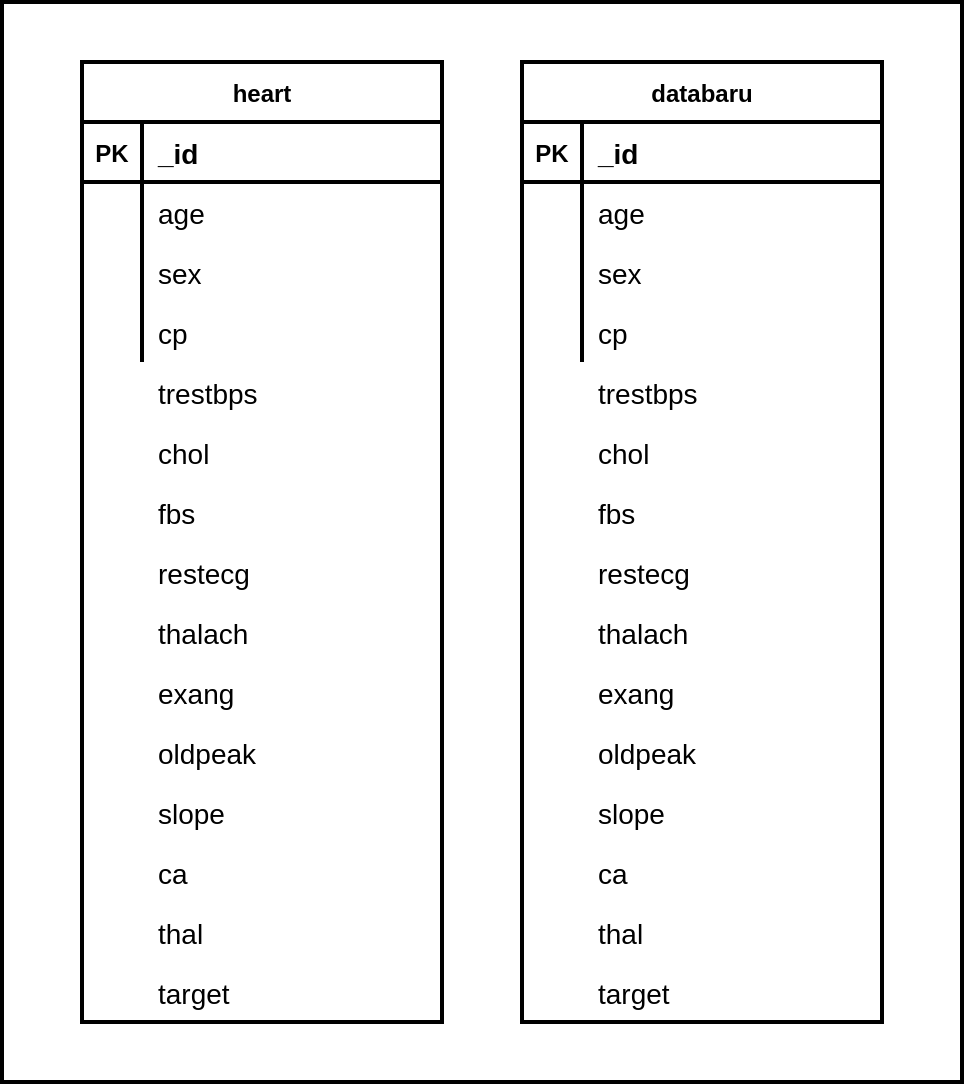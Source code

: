 <mxfile version="15.3.0" type="device"><diagram id="FNz3fwEzmYywbAofHv1s" name="Page-1"><mxGraphModel dx="1365" dy="761" grid="1" gridSize="10" guides="1" tooltips="1" connect="1" arrows="1" fold="1" page="1" pageScale="1" pageWidth="850" pageHeight="1100" math="0" shadow="0"><root><mxCell id="0"/><mxCell id="1" parent="0"/><mxCell id="CtMN6abPot35sDA_1cWi-55" value="" style="group" vertex="1" connectable="0" parent="1"><mxGeometry x="120" y="160" width="480" height="540" as="geometry"/></mxCell><mxCell id="CtMN6abPot35sDA_1cWi-54" value="" style="rounded=0;whiteSpace=wrap;html=1;fontSize=14;strokeWidth=2;" vertex="1" parent="CtMN6abPot35sDA_1cWi-55"><mxGeometry width="480" height="540" as="geometry"/></mxCell><mxCell id="CtMN6abPot35sDA_1cWi-51" value="" style="group" vertex="1" connectable="0" parent="CtMN6abPot35sDA_1cWi-55"><mxGeometry x="40" y="30" width="400" height="480" as="geometry"/></mxCell><mxCell id="CtMN6abPot35sDA_1cWi-25" value="" style="group" vertex="1" connectable="0" parent="CtMN6abPot35sDA_1cWi-51"><mxGeometry width="180" height="480" as="geometry"/></mxCell><mxCell id="CtMN6abPot35sDA_1cWi-1" value="heart" style="shape=table;startSize=30;container=1;collapsible=1;childLayout=tableLayout;fixedRows=1;rowLines=0;fontStyle=1;align=center;resizeLast=1;strokeWidth=2;" vertex="1" parent="CtMN6abPot35sDA_1cWi-25"><mxGeometry width="180" height="480" as="geometry"/></mxCell><mxCell id="CtMN6abPot35sDA_1cWi-2" value="" style="shape=partialRectangle;collapsible=0;dropTarget=0;pointerEvents=0;fillColor=none;top=0;left=0;bottom=1;right=0;points=[[0,0.5],[1,0.5]];portConstraint=eastwest;strokeWidth=2;" vertex="1" parent="CtMN6abPot35sDA_1cWi-1"><mxGeometry y="30" width="180" height="30" as="geometry"/></mxCell><mxCell id="CtMN6abPot35sDA_1cWi-3" value="PK" style="shape=partialRectangle;connectable=0;fillColor=none;top=0;left=0;bottom=0;right=0;fontStyle=1;overflow=hidden;strokeWidth=2;" vertex="1" parent="CtMN6abPot35sDA_1cWi-2"><mxGeometry width="30" height="30" as="geometry"><mxRectangle width="30" height="30" as="alternateBounds"/></mxGeometry></mxCell><mxCell id="CtMN6abPot35sDA_1cWi-4" value="_id" style="shape=partialRectangle;connectable=0;fillColor=none;top=0;left=0;bottom=0;right=0;align=left;spacingLeft=6;fontStyle=1;overflow=hidden;strokeWidth=2;fontSize=14;" vertex="1" parent="CtMN6abPot35sDA_1cWi-2"><mxGeometry x="30" width="150" height="30" as="geometry"><mxRectangle width="150" height="30" as="alternateBounds"/></mxGeometry></mxCell><mxCell id="CtMN6abPot35sDA_1cWi-5" value="" style="shape=partialRectangle;collapsible=0;dropTarget=0;pointerEvents=0;fillColor=none;top=0;left=0;bottom=0;right=0;points=[[0,0.5],[1,0.5]];portConstraint=eastwest;strokeWidth=2;" vertex="1" parent="CtMN6abPot35sDA_1cWi-1"><mxGeometry y="60" width="180" height="30" as="geometry"/></mxCell><mxCell id="CtMN6abPot35sDA_1cWi-6" value="" style="shape=partialRectangle;connectable=0;fillColor=none;top=0;left=0;bottom=0;right=0;editable=1;overflow=hidden;strokeWidth=2;" vertex="1" parent="CtMN6abPot35sDA_1cWi-5"><mxGeometry width="30" height="30" as="geometry"><mxRectangle width="30" height="30" as="alternateBounds"/></mxGeometry></mxCell><mxCell id="CtMN6abPot35sDA_1cWi-7" value="age" style="shape=partialRectangle;connectable=0;fillColor=none;top=0;left=0;bottom=0;right=0;align=left;spacingLeft=6;overflow=hidden;strokeWidth=2;fontSize=14;" vertex="1" parent="CtMN6abPot35sDA_1cWi-5"><mxGeometry x="30" width="150" height="30" as="geometry"><mxRectangle width="150" height="30" as="alternateBounds"/></mxGeometry></mxCell><mxCell id="CtMN6abPot35sDA_1cWi-8" value="" style="shape=partialRectangle;collapsible=0;dropTarget=0;pointerEvents=0;fillColor=none;top=0;left=0;bottom=0;right=0;points=[[0,0.5],[1,0.5]];portConstraint=eastwest;strokeWidth=2;" vertex="1" parent="CtMN6abPot35sDA_1cWi-1"><mxGeometry y="90" width="180" height="30" as="geometry"/></mxCell><mxCell id="CtMN6abPot35sDA_1cWi-9" value="" style="shape=partialRectangle;connectable=0;fillColor=none;top=0;left=0;bottom=0;right=0;editable=1;overflow=hidden;strokeWidth=2;" vertex="1" parent="CtMN6abPot35sDA_1cWi-8"><mxGeometry width="30" height="30" as="geometry"><mxRectangle width="30" height="30" as="alternateBounds"/></mxGeometry></mxCell><mxCell id="CtMN6abPot35sDA_1cWi-10" value="sex" style="shape=partialRectangle;connectable=0;fillColor=none;top=0;left=0;bottom=0;right=0;align=left;spacingLeft=6;overflow=hidden;strokeWidth=2;fontSize=14;" vertex="1" parent="CtMN6abPot35sDA_1cWi-8"><mxGeometry x="30" width="150" height="30" as="geometry"><mxRectangle width="150" height="30" as="alternateBounds"/></mxGeometry></mxCell><mxCell id="CtMN6abPot35sDA_1cWi-11" value="" style="shape=partialRectangle;collapsible=0;dropTarget=0;pointerEvents=0;fillColor=none;top=0;left=0;bottom=0;right=0;points=[[0,0.5],[1,0.5]];portConstraint=eastwest;strokeWidth=2;" vertex="1" parent="CtMN6abPot35sDA_1cWi-1"><mxGeometry y="120" width="180" height="30" as="geometry"/></mxCell><mxCell id="CtMN6abPot35sDA_1cWi-12" value="" style="shape=partialRectangle;connectable=0;fillColor=none;top=0;left=0;bottom=0;right=0;editable=1;overflow=hidden;strokeWidth=2;" vertex="1" parent="CtMN6abPot35sDA_1cWi-11"><mxGeometry width="30" height="30" as="geometry"><mxRectangle width="30" height="30" as="alternateBounds"/></mxGeometry></mxCell><mxCell id="CtMN6abPot35sDA_1cWi-13" value="cp" style="shape=partialRectangle;connectable=0;fillColor=none;top=0;left=0;bottom=0;right=0;align=left;spacingLeft=6;overflow=hidden;strokeWidth=2;fontSize=14;" vertex="1" parent="CtMN6abPot35sDA_1cWi-11"><mxGeometry x="30" width="150" height="30" as="geometry"><mxRectangle width="150" height="30" as="alternateBounds"/></mxGeometry></mxCell><mxCell id="CtMN6abPot35sDA_1cWi-14" value="trestbps" style="shape=partialRectangle;connectable=0;fillColor=none;top=0;left=0;bottom=0;right=0;align=left;spacingLeft=6;overflow=hidden;strokeWidth=2;fontSize=14;" vertex="1" parent="CtMN6abPot35sDA_1cWi-25"><mxGeometry x="30" y="150" width="150" height="30" as="geometry"><mxRectangle width="150" height="30" as="alternateBounds"/></mxGeometry></mxCell><mxCell id="CtMN6abPot35sDA_1cWi-15" value="chol" style="shape=partialRectangle;connectable=0;fillColor=none;top=0;left=0;bottom=0;right=0;align=left;spacingLeft=6;overflow=hidden;strokeWidth=2;fontSize=14;" vertex="1" parent="CtMN6abPot35sDA_1cWi-25"><mxGeometry x="30" y="180" width="150" height="30" as="geometry"><mxRectangle width="150" height="30" as="alternateBounds"/></mxGeometry></mxCell><mxCell id="CtMN6abPot35sDA_1cWi-16" value="fbs" style="shape=partialRectangle;connectable=0;fillColor=none;top=0;left=0;bottom=0;right=0;align=left;spacingLeft=6;overflow=hidden;strokeWidth=2;fontSize=14;" vertex="1" parent="CtMN6abPot35sDA_1cWi-25"><mxGeometry x="30" y="210" width="150" height="30" as="geometry"><mxRectangle width="150" height="30" as="alternateBounds"/></mxGeometry></mxCell><mxCell id="CtMN6abPot35sDA_1cWi-17" value="restecg" style="shape=partialRectangle;connectable=0;fillColor=none;top=0;left=0;bottom=0;right=0;align=left;spacingLeft=6;overflow=hidden;strokeWidth=2;fontSize=14;" vertex="1" parent="CtMN6abPot35sDA_1cWi-25"><mxGeometry x="30" y="240" width="150" height="30" as="geometry"><mxRectangle width="150" height="30" as="alternateBounds"/></mxGeometry></mxCell><mxCell id="CtMN6abPot35sDA_1cWi-18" value="thalach" style="shape=partialRectangle;connectable=0;fillColor=none;top=0;left=0;bottom=0;right=0;align=left;spacingLeft=6;overflow=hidden;strokeWidth=2;fontSize=14;" vertex="1" parent="CtMN6abPot35sDA_1cWi-25"><mxGeometry x="30" y="270" width="150" height="30" as="geometry"><mxRectangle width="150" height="30" as="alternateBounds"/></mxGeometry></mxCell><mxCell id="CtMN6abPot35sDA_1cWi-19" value="exang" style="shape=partialRectangle;connectable=0;fillColor=none;top=0;left=0;bottom=0;right=0;align=left;spacingLeft=6;overflow=hidden;strokeWidth=2;fontSize=14;" vertex="1" parent="CtMN6abPot35sDA_1cWi-25"><mxGeometry x="30" y="300" width="150" height="30" as="geometry"><mxRectangle width="150" height="30" as="alternateBounds"/></mxGeometry></mxCell><mxCell id="CtMN6abPot35sDA_1cWi-20" value="oldpeak" style="shape=partialRectangle;connectable=0;fillColor=none;top=0;left=0;bottom=0;right=0;align=left;spacingLeft=6;overflow=hidden;strokeWidth=2;fontSize=14;" vertex="1" parent="CtMN6abPot35sDA_1cWi-25"><mxGeometry x="30" y="330" width="150" height="30" as="geometry"><mxRectangle width="150" height="30" as="alternateBounds"/></mxGeometry></mxCell><mxCell id="CtMN6abPot35sDA_1cWi-21" value="slope" style="shape=partialRectangle;connectable=0;fillColor=none;top=0;left=0;bottom=0;right=0;align=left;spacingLeft=6;overflow=hidden;strokeWidth=2;fontSize=14;" vertex="1" parent="CtMN6abPot35sDA_1cWi-25"><mxGeometry x="30" y="360" width="150" height="30" as="geometry"><mxRectangle width="150" height="30" as="alternateBounds"/></mxGeometry></mxCell><mxCell id="CtMN6abPot35sDA_1cWi-22" value="ca" style="shape=partialRectangle;connectable=0;fillColor=none;top=0;left=0;bottom=0;right=0;align=left;spacingLeft=6;overflow=hidden;strokeWidth=2;fontSize=14;" vertex="1" parent="CtMN6abPot35sDA_1cWi-25"><mxGeometry x="30" y="390" width="150" height="30" as="geometry"><mxRectangle width="150" height="30" as="alternateBounds"/></mxGeometry></mxCell><mxCell id="CtMN6abPot35sDA_1cWi-23" value="thal" style="shape=partialRectangle;connectable=0;fillColor=none;top=0;left=0;bottom=0;right=0;align=left;spacingLeft=6;overflow=hidden;strokeWidth=2;fontSize=14;" vertex="1" parent="CtMN6abPot35sDA_1cWi-25"><mxGeometry x="30" y="420" width="150" height="30" as="geometry"><mxRectangle width="150" height="30" as="alternateBounds"/></mxGeometry></mxCell><mxCell id="CtMN6abPot35sDA_1cWi-24" value="target" style="shape=partialRectangle;connectable=0;fillColor=none;top=0;left=0;bottom=0;right=0;align=left;spacingLeft=6;overflow=hidden;strokeWidth=2;fontSize=14;" vertex="1" parent="CtMN6abPot35sDA_1cWi-25"><mxGeometry x="30" y="450" width="150" height="30" as="geometry"><mxRectangle width="150" height="30" as="alternateBounds"/></mxGeometry></mxCell><mxCell id="CtMN6abPot35sDA_1cWi-27" value="databaru" style="shape=table;startSize=30;container=1;collapsible=1;childLayout=tableLayout;fixedRows=1;rowLines=0;fontStyle=1;align=center;resizeLast=1;strokeWidth=2;" vertex="1" parent="CtMN6abPot35sDA_1cWi-51"><mxGeometry x="220" width="180" height="480" as="geometry"/></mxCell><mxCell id="CtMN6abPot35sDA_1cWi-28" value="" style="shape=partialRectangle;collapsible=0;dropTarget=0;pointerEvents=0;fillColor=none;top=0;left=0;bottom=1;right=0;points=[[0,0.5],[1,0.5]];portConstraint=eastwest;strokeWidth=2;" vertex="1" parent="CtMN6abPot35sDA_1cWi-27"><mxGeometry y="30" width="180" height="30" as="geometry"/></mxCell><mxCell id="CtMN6abPot35sDA_1cWi-29" value="PK" style="shape=partialRectangle;connectable=0;fillColor=none;top=0;left=0;bottom=0;right=0;fontStyle=1;overflow=hidden;strokeWidth=2;" vertex="1" parent="CtMN6abPot35sDA_1cWi-28"><mxGeometry width="30" height="30" as="geometry"><mxRectangle width="30" height="30" as="alternateBounds"/></mxGeometry></mxCell><mxCell id="CtMN6abPot35sDA_1cWi-30" value="_id" style="shape=partialRectangle;connectable=0;fillColor=none;top=0;left=0;bottom=0;right=0;align=left;spacingLeft=6;fontStyle=1;overflow=hidden;strokeWidth=2;fontSize=14;" vertex="1" parent="CtMN6abPot35sDA_1cWi-28"><mxGeometry x="30" width="150" height="30" as="geometry"><mxRectangle width="150" height="30" as="alternateBounds"/></mxGeometry></mxCell><mxCell id="CtMN6abPot35sDA_1cWi-31" value="" style="shape=partialRectangle;collapsible=0;dropTarget=0;pointerEvents=0;fillColor=none;top=0;left=0;bottom=0;right=0;points=[[0,0.5],[1,0.5]];portConstraint=eastwest;strokeWidth=2;" vertex="1" parent="CtMN6abPot35sDA_1cWi-27"><mxGeometry y="60" width="180" height="30" as="geometry"/></mxCell><mxCell id="CtMN6abPot35sDA_1cWi-32" value="" style="shape=partialRectangle;connectable=0;fillColor=none;top=0;left=0;bottom=0;right=0;editable=1;overflow=hidden;strokeWidth=2;" vertex="1" parent="CtMN6abPot35sDA_1cWi-31"><mxGeometry width="30" height="30" as="geometry"><mxRectangle width="30" height="30" as="alternateBounds"/></mxGeometry></mxCell><mxCell id="CtMN6abPot35sDA_1cWi-33" value="age" style="shape=partialRectangle;connectable=0;fillColor=none;top=0;left=0;bottom=0;right=0;align=left;spacingLeft=6;overflow=hidden;strokeWidth=2;fontSize=14;" vertex="1" parent="CtMN6abPot35sDA_1cWi-31"><mxGeometry x="30" width="150" height="30" as="geometry"><mxRectangle width="150" height="30" as="alternateBounds"/></mxGeometry></mxCell><mxCell id="CtMN6abPot35sDA_1cWi-34" value="" style="shape=partialRectangle;collapsible=0;dropTarget=0;pointerEvents=0;fillColor=none;top=0;left=0;bottom=0;right=0;points=[[0,0.5],[1,0.5]];portConstraint=eastwest;strokeWidth=2;" vertex="1" parent="CtMN6abPot35sDA_1cWi-27"><mxGeometry y="90" width="180" height="30" as="geometry"/></mxCell><mxCell id="CtMN6abPot35sDA_1cWi-35" value="" style="shape=partialRectangle;connectable=0;fillColor=none;top=0;left=0;bottom=0;right=0;editable=1;overflow=hidden;strokeWidth=2;" vertex="1" parent="CtMN6abPot35sDA_1cWi-34"><mxGeometry width="30" height="30" as="geometry"><mxRectangle width="30" height="30" as="alternateBounds"/></mxGeometry></mxCell><mxCell id="CtMN6abPot35sDA_1cWi-36" value="sex" style="shape=partialRectangle;connectable=0;fillColor=none;top=0;left=0;bottom=0;right=0;align=left;spacingLeft=6;overflow=hidden;strokeWidth=2;fontSize=14;" vertex="1" parent="CtMN6abPot35sDA_1cWi-34"><mxGeometry x="30" width="150" height="30" as="geometry"><mxRectangle width="150" height="30" as="alternateBounds"/></mxGeometry></mxCell><mxCell id="CtMN6abPot35sDA_1cWi-37" value="" style="shape=partialRectangle;collapsible=0;dropTarget=0;pointerEvents=0;fillColor=none;top=0;left=0;bottom=0;right=0;points=[[0,0.5],[1,0.5]];portConstraint=eastwest;strokeWidth=2;" vertex="1" parent="CtMN6abPot35sDA_1cWi-27"><mxGeometry y="120" width="180" height="30" as="geometry"/></mxCell><mxCell id="CtMN6abPot35sDA_1cWi-38" value="" style="shape=partialRectangle;connectable=0;fillColor=none;top=0;left=0;bottom=0;right=0;editable=1;overflow=hidden;strokeWidth=2;" vertex="1" parent="CtMN6abPot35sDA_1cWi-37"><mxGeometry width="30" height="30" as="geometry"><mxRectangle width="30" height="30" as="alternateBounds"/></mxGeometry></mxCell><mxCell id="CtMN6abPot35sDA_1cWi-39" value="cp" style="shape=partialRectangle;connectable=0;fillColor=none;top=0;left=0;bottom=0;right=0;align=left;spacingLeft=6;overflow=hidden;strokeWidth=2;fontSize=14;" vertex="1" parent="CtMN6abPot35sDA_1cWi-37"><mxGeometry x="30" width="150" height="30" as="geometry"><mxRectangle width="150" height="30" as="alternateBounds"/></mxGeometry></mxCell><mxCell id="CtMN6abPot35sDA_1cWi-40" value="trestbps" style="shape=partialRectangle;connectable=0;fillColor=none;top=0;left=0;bottom=0;right=0;align=left;spacingLeft=6;overflow=hidden;strokeWidth=2;fontSize=14;" vertex="1" parent="CtMN6abPot35sDA_1cWi-51"><mxGeometry x="250" y="150" width="150" height="30" as="geometry"><mxRectangle width="150" height="30" as="alternateBounds"/></mxGeometry></mxCell><mxCell id="CtMN6abPot35sDA_1cWi-41" value="chol" style="shape=partialRectangle;connectable=0;fillColor=none;top=0;left=0;bottom=0;right=0;align=left;spacingLeft=6;overflow=hidden;strokeWidth=2;fontSize=14;" vertex="1" parent="CtMN6abPot35sDA_1cWi-51"><mxGeometry x="250" y="180" width="150" height="30" as="geometry"><mxRectangle width="150" height="30" as="alternateBounds"/></mxGeometry></mxCell><mxCell id="CtMN6abPot35sDA_1cWi-42" value="fbs" style="shape=partialRectangle;connectable=0;fillColor=none;top=0;left=0;bottom=0;right=0;align=left;spacingLeft=6;overflow=hidden;strokeWidth=2;fontSize=14;" vertex="1" parent="CtMN6abPot35sDA_1cWi-51"><mxGeometry x="250" y="210" width="150" height="30" as="geometry"><mxRectangle width="150" height="30" as="alternateBounds"/></mxGeometry></mxCell><mxCell id="CtMN6abPot35sDA_1cWi-43" value="restecg" style="shape=partialRectangle;connectable=0;fillColor=none;top=0;left=0;bottom=0;right=0;align=left;spacingLeft=6;overflow=hidden;strokeWidth=2;fontSize=14;" vertex="1" parent="CtMN6abPot35sDA_1cWi-51"><mxGeometry x="250" y="240" width="150" height="30" as="geometry"><mxRectangle width="150" height="30" as="alternateBounds"/></mxGeometry></mxCell><mxCell id="CtMN6abPot35sDA_1cWi-44" value="thalach" style="shape=partialRectangle;connectable=0;fillColor=none;top=0;left=0;bottom=0;right=0;align=left;spacingLeft=6;overflow=hidden;strokeWidth=2;fontSize=14;" vertex="1" parent="CtMN6abPot35sDA_1cWi-51"><mxGeometry x="250" y="270" width="150" height="30" as="geometry"><mxRectangle width="150" height="30" as="alternateBounds"/></mxGeometry></mxCell><mxCell id="CtMN6abPot35sDA_1cWi-45" value="exang" style="shape=partialRectangle;connectable=0;fillColor=none;top=0;left=0;bottom=0;right=0;align=left;spacingLeft=6;overflow=hidden;strokeWidth=2;fontSize=14;" vertex="1" parent="CtMN6abPot35sDA_1cWi-51"><mxGeometry x="250" y="300" width="150" height="30" as="geometry"><mxRectangle width="150" height="30" as="alternateBounds"/></mxGeometry></mxCell><mxCell id="CtMN6abPot35sDA_1cWi-46" value="oldpeak" style="shape=partialRectangle;connectable=0;fillColor=none;top=0;left=0;bottom=0;right=0;align=left;spacingLeft=6;overflow=hidden;strokeWidth=2;fontSize=14;" vertex="1" parent="CtMN6abPot35sDA_1cWi-51"><mxGeometry x="250" y="330" width="150" height="30" as="geometry"><mxRectangle width="150" height="30" as="alternateBounds"/></mxGeometry></mxCell><mxCell id="CtMN6abPot35sDA_1cWi-47" value="slope" style="shape=partialRectangle;connectable=0;fillColor=none;top=0;left=0;bottom=0;right=0;align=left;spacingLeft=6;overflow=hidden;strokeWidth=2;fontSize=14;" vertex="1" parent="CtMN6abPot35sDA_1cWi-51"><mxGeometry x="250" y="360" width="150" height="30" as="geometry"><mxRectangle width="150" height="30" as="alternateBounds"/></mxGeometry></mxCell><mxCell id="CtMN6abPot35sDA_1cWi-48" value="ca" style="shape=partialRectangle;connectable=0;fillColor=none;top=0;left=0;bottom=0;right=0;align=left;spacingLeft=6;overflow=hidden;strokeWidth=2;fontSize=14;" vertex="1" parent="CtMN6abPot35sDA_1cWi-51"><mxGeometry x="250" y="390" width="150" height="30" as="geometry"><mxRectangle width="150" height="30" as="alternateBounds"/></mxGeometry></mxCell><mxCell id="CtMN6abPot35sDA_1cWi-49" value="thal" style="shape=partialRectangle;connectable=0;fillColor=none;top=0;left=0;bottom=0;right=0;align=left;spacingLeft=6;overflow=hidden;strokeWidth=2;fontSize=14;" vertex="1" parent="CtMN6abPot35sDA_1cWi-51"><mxGeometry x="250" y="420" width="150" height="30" as="geometry"><mxRectangle width="150" height="30" as="alternateBounds"/></mxGeometry></mxCell><mxCell id="CtMN6abPot35sDA_1cWi-50" value="target" style="shape=partialRectangle;connectable=0;fillColor=none;top=0;left=0;bottom=0;right=0;align=left;spacingLeft=6;overflow=hidden;strokeWidth=2;fontSize=14;" vertex="1" parent="CtMN6abPot35sDA_1cWi-51"><mxGeometry x="250" y="450" width="150" height="30" as="geometry"><mxRectangle width="150" height="30" as="alternateBounds"/></mxGeometry></mxCell></root></mxGraphModel></diagram></mxfile>